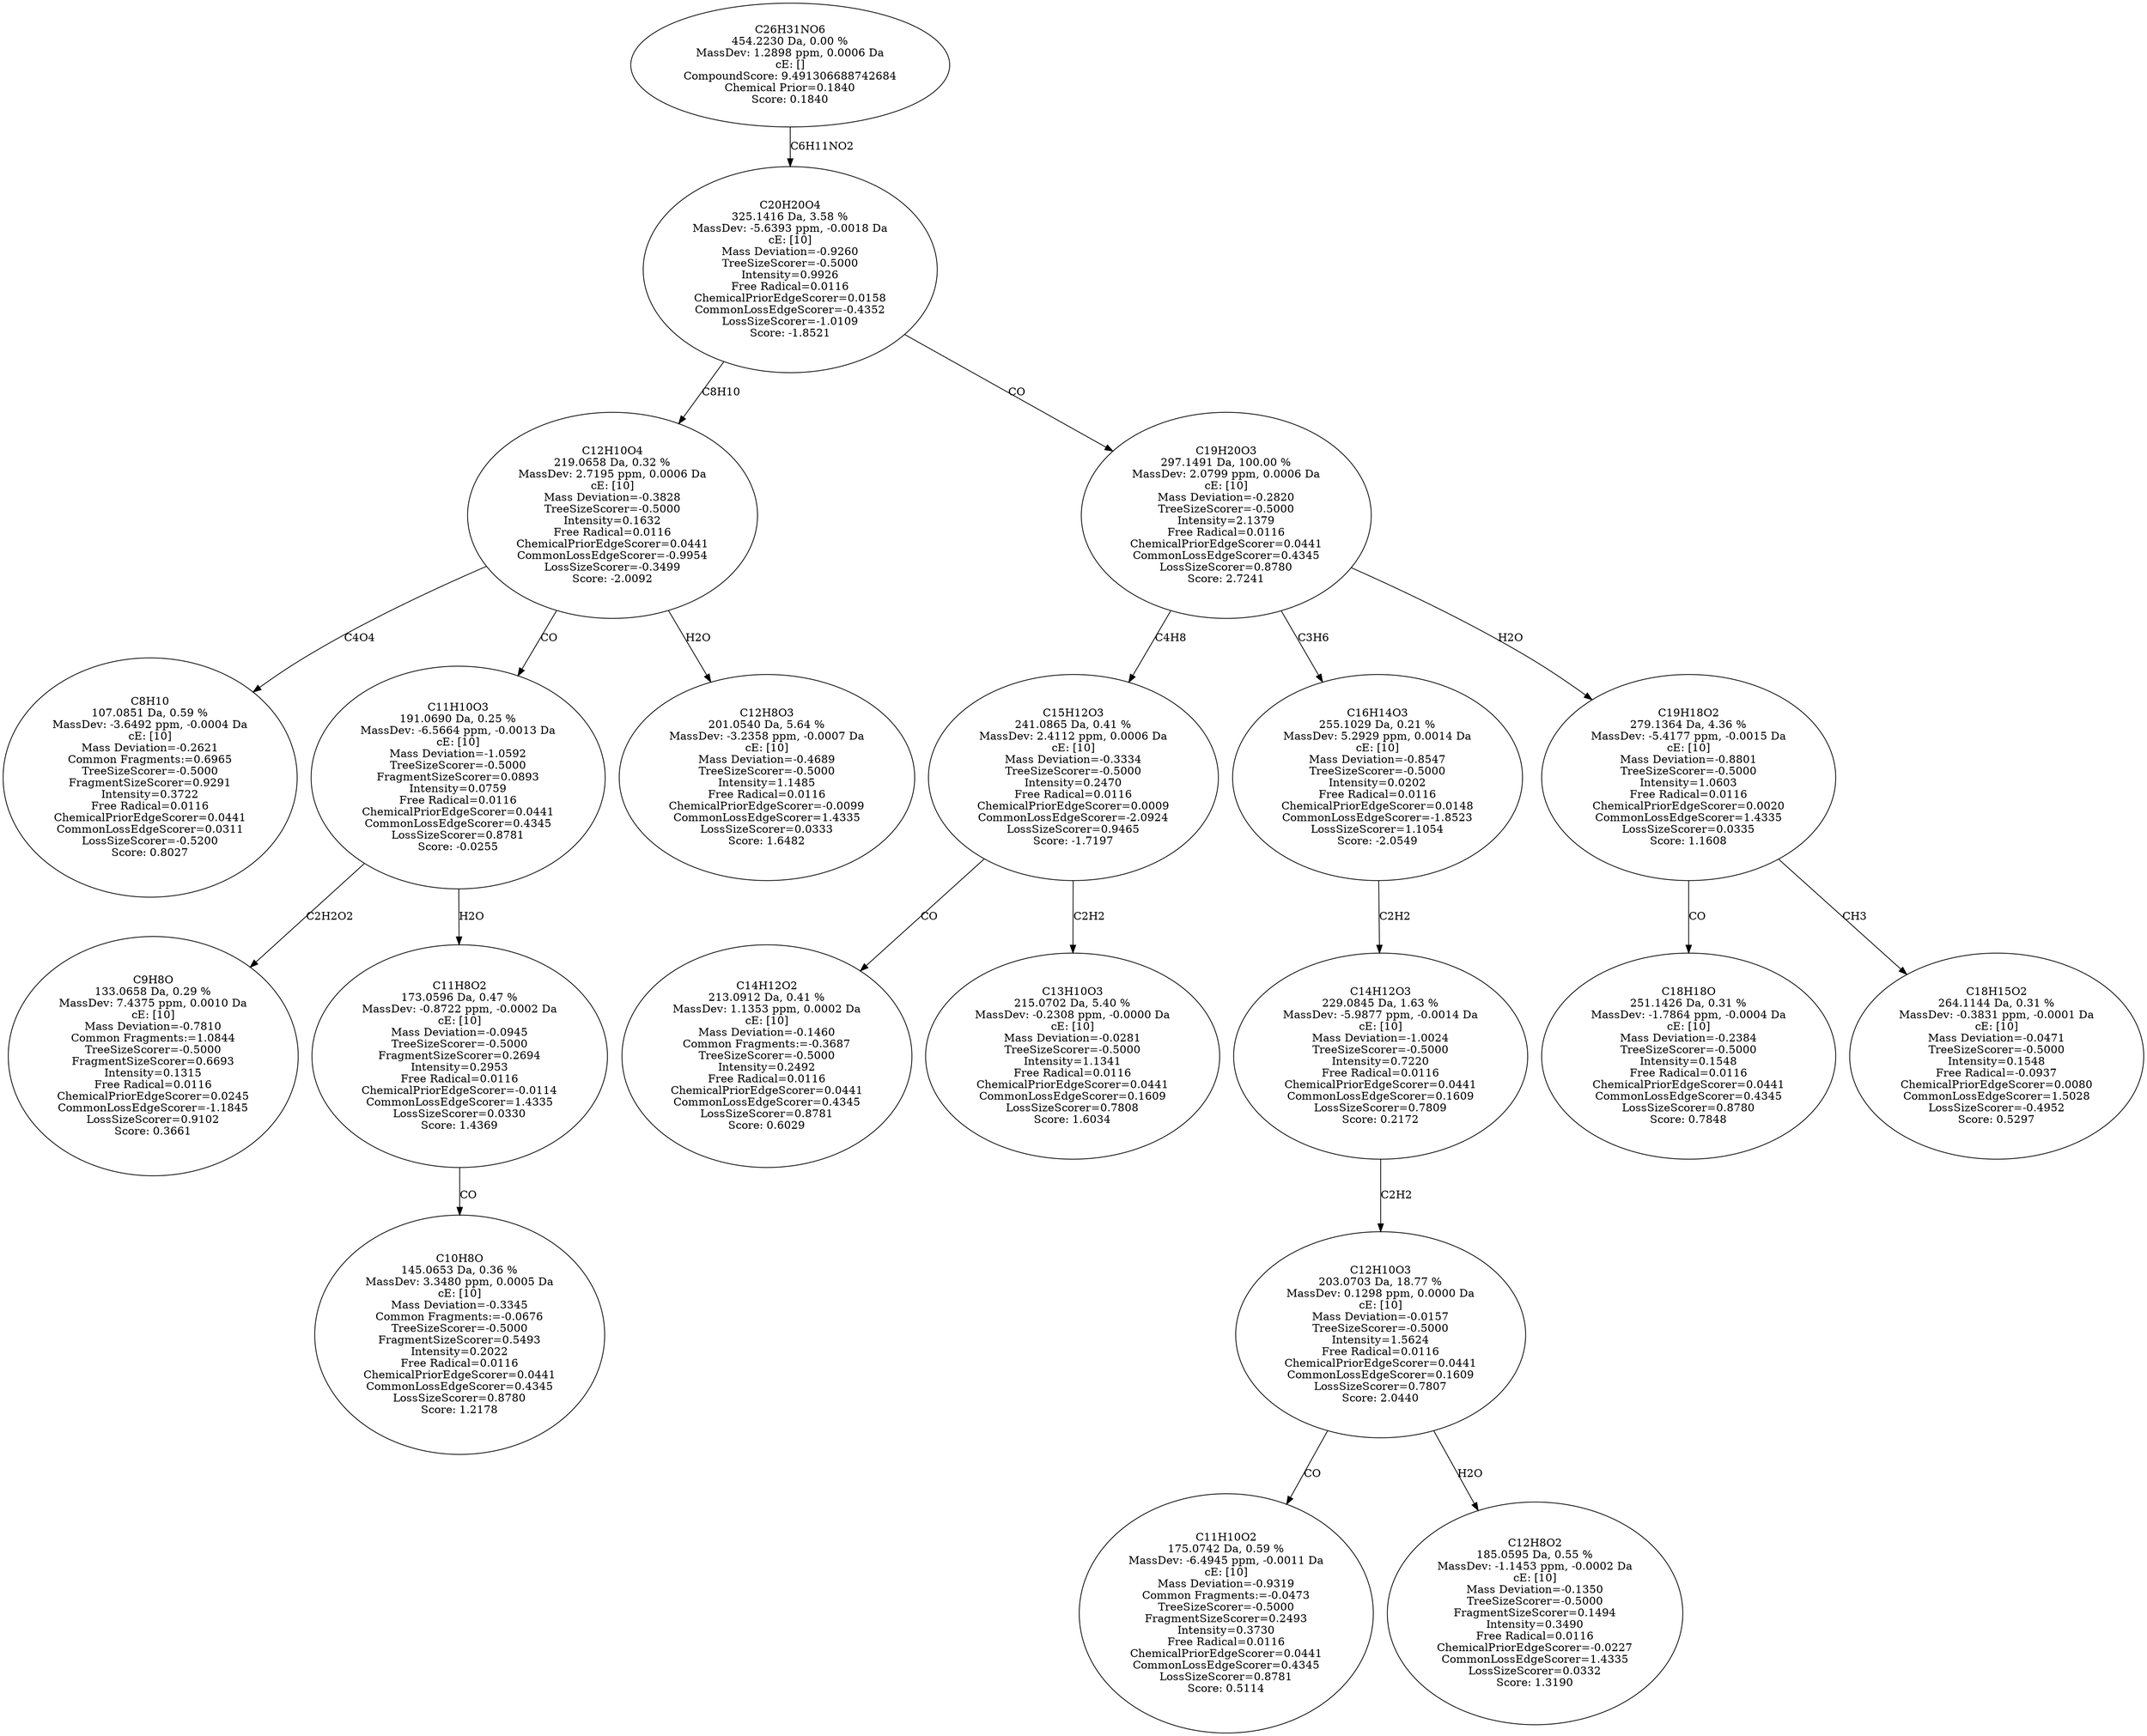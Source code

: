 strict digraph {
v1 [label="C8H10\n107.0851 Da, 0.59 %\nMassDev: -3.6492 ppm, -0.0004 Da\ncE: [10]\nMass Deviation=-0.2621\nCommon Fragments:=0.6965\nTreeSizeScorer=-0.5000\nFragmentSizeScorer=0.9291\nIntensity=0.3722\nFree Radical=0.0116\nChemicalPriorEdgeScorer=0.0441\nCommonLossEdgeScorer=0.0311\nLossSizeScorer=-0.5200\nScore: 0.8027"];
v2 [label="C9H8O\n133.0658 Da, 0.29 %\nMassDev: 7.4375 ppm, 0.0010 Da\ncE: [10]\nMass Deviation=-0.7810\nCommon Fragments:=1.0844\nTreeSizeScorer=-0.5000\nFragmentSizeScorer=0.6693\nIntensity=0.1315\nFree Radical=0.0116\nChemicalPriorEdgeScorer=0.0245\nCommonLossEdgeScorer=-1.1845\nLossSizeScorer=0.9102\nScore: 0.3661"];
v3 [label="C10H8O\n145.0653 Da, 0.36 %\nMassDev: 3.3480 ppm, 0.0005 Da\ncE: [10]\nMass Deviation=-0.3345\nCommon Fragments:=-0.0676\nTreeSizeScorer=-0.5000\nFragmentSizeScorer=0.5493\nIntensity=0.2022\nFree Radical=0.0116\nChemicalPriorEdgeScorer=0.0441\nCommonLossEdgeScorer=0.4345\nLossSizeScorer=0.8780\nScore: 1.2178"];
v4 [label="C11H8O2\n173.0596 Da, 0.47 %\nMassDev: -0.8722 ppm, -0.0002 Da\ncE: [10]\nMass Deviation=-0.0945\nTreeSizeScorer=-0.5000\nFragmentSizeScorer=0.2694\nIntensity=0.2953\nFree Radical=0.0116\nChemicalPriorEdgeScorer=-0.0114\nCommonLossEdgeScorer=1.4335\nLossSizeScorer=0.0330\nScore: 1.4369"];
v5 [label="C11H10O3\n191.0690 Da, 0.25 %\nMassDev: -6.5664 ppm, -0.0013 Da\ncE: [10]\nMass Deviation=-1.0592\nTreeSizeScorer=-0.5000\nFragmentSizeScorer=0.0893\nIntensity=0.0759\nFree Radical=0.0116\nChemicalPriorEdgeScorer=0.0441\nCommonLossEdgeScorer=0.4345\nLossSizeScorer=0.8781\nScore: -0.0255"];
v6 [label="C12H8O3\n201.0540 Da, 5.64 %\nMassDev: -3.2358 ppm, -0.0007 Da\ncE: [10]\nMass Deviation=-0.4689\nTreeSizeScorer=-0.5000\nIntensity=1.1485\nFree Radical=0.0116\nChemicalPriorEdgeScorer=-0.0099\nCommonLossEdgeScorer=1.4335\nLossSizeScorer=0.0333\nScore: 1.6482"];
v7 [label="C12H10O4\n219.0658 Da, 0.32 %\nMassDev: 2.7195 ppm, 0.0006 Da\ncE: [10]\nMass Deviation=-0.3828\nTreeSizeScorer=-0.5000\nIntensity=0.1632\nFree Radical=0.0116\nChemicalPriorEdgeScorer=0.0441\nCommonLossEdgeScorer=-0.9954\nLossSizeScorer=-0.3499\nScore: -2.0092"];
v8 [label="C14H12O2\n213.0912 Da, 0.41 %\nMassDev: 1.1353 ppm, 0.0002 Da\ncE: [10]\nMass Deviation=-0.1460\nCommon Fragments:=-0.3687\nTreeSizeScorer=-0.5000\nIntensity=0.2492\nFree Radical=0.0116\nChemicalPriorEdgeScorer=0.0441\nCommonLossEdgeScorer=0.4345\nLossSizeScorer=0.8781\nScore: 0.6029"];
v9 [label="C13H10O3\n215.0702 Da, 5.40 %\nMassDev: -0.2308 ppm, -0.0000 Da\ncE: [10]\nMass Deviation=-0.0281\nTreeSizeScorer=-0.5000\nIntensity=1.1341\nFree Radical=0.0116\nChemicalPriorEdgeScorer=0.0441\nCommonLossEdgeScorer=0.1609\nLossSizeScorer=0.7808\nScore: 1.6034"];
v10 [label="C15H12O3\n241.0865 Da, 0.41 %\nMassDev: 2.4112 ppm, 0.0006 Da\ncE: [10]\nMass Deviation=-0.3334\nTreeSizeScorer=-0.5000\nIntensity=0.2470\nFree Radical=0.0116\nChemicalPriorEdgeScorer=0.0009\nCommonLossEdgeScorer=-2.0924\nLossSizeScorer=0.9465\nScore: -1.7197"];
v11 [label="C11H10O2\n175.0742 Da, 0.59 %\nMassDev: -6.4945 ppm, -0.0011 Da\ncE: [10]\nMass Deviation=-0.9319\nCommon Fragments:=-0.0473\nTreeSizeScorer=-0.5000\nFragmentSizeScorer=0.2493\nIntensity=0.3730\nFree Radical=0.0116\nChemicalPriorEdgeScorer=0.0441\nCommonLossEdgeScorer=0.4345\nLossSizeScorer=0.8781\nScore: 0.5114"];
v12 [label="C12H8O2\n185.0595 Da, 0.55 %\nMassDev: -1.1453 ppm, -0.0002 Da\ncE: [10]\nMass Deviation=-0.1350\nTreeSizeScorer=-0.5000\nFragmentSizeScorer=0.1494\nIntensity=0.3490\nFree Radical=0.0116\nChemicalPriorEdgeScorer=-0.0227\nCommonLossEdgeScorer=1.4335\nLossSizeScorer=0.0332\nScore: 1.3190"];
v13 [label="C12H10O3\n203.0703 Da, 18.77 %\nMassDev: 0.1298 ppm, 0.0000 Da\ncE: [10]\nMass Deviation=-0.0157\nTreeSizeScorer=-0.5000\nIntensity=1.5624\nFree Radical=0.0116\nChemicalPriorEdgeScorer=0.0441\nCommonLossEdgeScorer=0.1609\nLossSizeScorer=0.7807\nScore: 2.0440"];
v14 [label="C14H12O3\n229.0845 Da, 1.63 %\nMassDev: -5.9877 ppm, -0.0014 Da\ncE: [10]\nMass Deviation=-1.0024\nTreeSizeScorer=-0.5000\nIntensity=0.7220\nFree Radical=0.0116\nChemicalPriorEdgeScorer=0.0441\nCommonLossEdgeScorer=0.1609\nLossSizeScorer=0.7809\nScore: 0.2172"];
v15 [label="C16H14O3\n255.1029 Da, 0.21 %\nMassDev: 5.2929 ppm, 0.0014 Da\ncE: [10]\nMass Deviation=-0.8547\nTreeSizeScorer=-0.5000\nIntensity=0.0202\nFree Radical=0.0116\nChemicalPriorEdgeScorer=0.0148\nCommonLossEdgeScorer=-1.8523\nLossSizeScorer=1.1054\nScore: -2.0549"];
v16 [label="C18H18O\n251.1426 Da, 0.31 %\nMassDev: -1.7864 ppm, -0.0004 Da\ncE: [10]\nMass Deviation=-0.2384\nTreeSizeScorer=-0.5000\nIntensity=0.1548\nFree Radical=0.0116\nChemicalPriorEdgeScorer=0.0441\nCommonLossEdgeScorer=0.4345\nLossSizeScorer=0.8780\nScore: 0.7848"];
v17 [label="C18H15O2\n264.1144 Da, 0.31 %\nMassDev: -0.3831 ppm, -0.0001 Da\ncE: [10]\nMass Deviation=-0.0471\nTreeSizeScorer=-0.5000\nIntensity=0.1548\nFree Radical=-0.0937\nChemicalPriorEdgeScorer=0.0080\nCommonLossEdgeScorer=1.5028\nLossSizeScorer=-0.4952\nScore: 0.5297"];
v18 [label="C19H18O2\n279.1364 Da, 4.36 %\nMassDev: -5.4177 ppm, -0.0015 Da\ncE: [10]\nMass Deviation=-0.8801\nTreeSizeScorer=-0.5000\nIntensity=1.0603\nFree Radical=0.0116\nChemicalPriorEdgeScorer=0.0020\nCommonLossEdgeScorer=1.4335\nLossSizeScorer=0.0335\nScore: 1.1608"];
v19 [label="C19H20O3\n297.1491 Da, 100.00 %\nMassDev: 2.0799 ppm, 0.0006 Da\ncE: [10]\nMass Deviation=-0.2820\nTreeSizeScorer=-0.5000\nIntensity=2.1379\nFree Radical=0.0116\nChemicalPriorEdgeScorer=0.0441\nCommonLossEdgeScorer=0.4345\nLossSizeScorer=0.8780\nScore: 2.7241"];
v20 [label="C20H20O4\n325.1416 Da, 3.58 %\nMassDev: -5.6393 ppm, -0.0018 Da\ncE: [10]\nMass Deviation=-0.9260\nTreeSizeScorer=-0.5000\nIntensity=0.9926\nFree Radical=0.0116\nChemicalPriorEdgeScorer=0.0158\nCommonLossEdgeScorer=-0.4352\nLossSizeScorer=-1.0109\nScore: -1.8521"];
v21 [label="C26H31NO6\n454.2230 Da, 0.00 %\nMassDev: 1.2898 ppm, 0.0006 Da\ncE: []\nCompoundScore: 9.491306688742684\nChemical Prior=0.1840\nScore: 0.1840"];
v7 -> v1 [label="C4O4"];
v5 -> v2 [label="C2H2O2"];
v4 -> v3 [label="CO"];
v5 -> v4 [label="H2O"];
v7 -> v5 [label="CO"];
v7 -> v6 [label="H2O"];
v20 -> v7 [label="C8H10"];
v10 -> v8 [label="CO"];
v10 -> v9 [label="C2H2"];
v19 -> v10 [label="C4H8"];
v13 -> v11 [label="CO"];
v13 -> v12 [label="H2O"];
v14 -> v13 [label="C2H2"];
v15 -> v14 [label="C2H2"];
v19 -> v15 [label="C3H6"];
v18 -> v16 [label="CO"];
v18 -> v17 [label="CH3"];
v19 -> v18 [label="H2O"];
v20 -> v19 [label="CO"];
v21 -> v20 [label="C6H11NO2"];
}